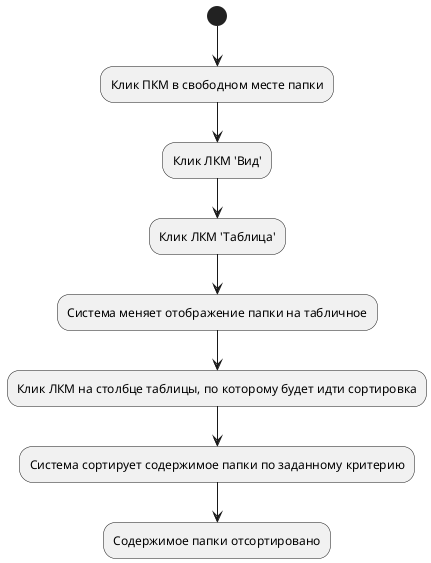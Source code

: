 @startuml
(*) --> "Клик ПКМ в свободном месте папки"
--> "Клик ЛКМ 'Вид'"
--> "Клик ЛКМ 'Таблица'"
--> "Система меняет отображение папки на табличное"
--> "Клик ЛКМ на столбце таблицы, по которому будет идти сортировка"
--> "Система сортирует содержимое папки по заданному критерию"
--> "Содержимое папки отсортировано"
@enduml